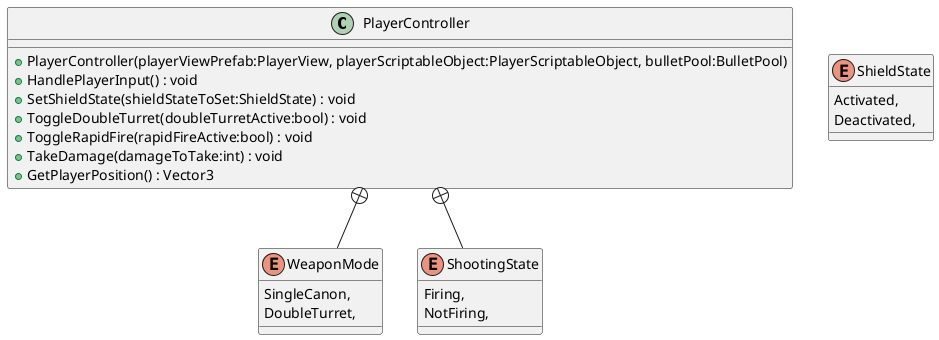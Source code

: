 @startuml
class PlayerController {
    + PlayerController(playerViewPrefab:PlayerView, playerScriptableObject:PlayerScriptableObject, bulletPool:BulletPool)
    + HandlePlayerInput() : void
    + SetShieldState(shieldStateToSet:ShieldState) : void
    + ToggleDoubleTurret(doubleTurretActive:bool) : void
    + ToggleRapidFire(rapidFireActive:bool) : void
    + TakeDamage(damageToTake:int) : void
    + GetPlayerPosition() : Vector3
}
enum ShieldState {
    Activated,
    Deactivated,
}
enum WeaponMode {
    SingleCanon,
    DoubleTurret,
}
enum ShootingState {
    Firing,
    NotFiring,
}
PlayerController +-- WeaponMode
PlayerController +-- ShootingState
@enduml

